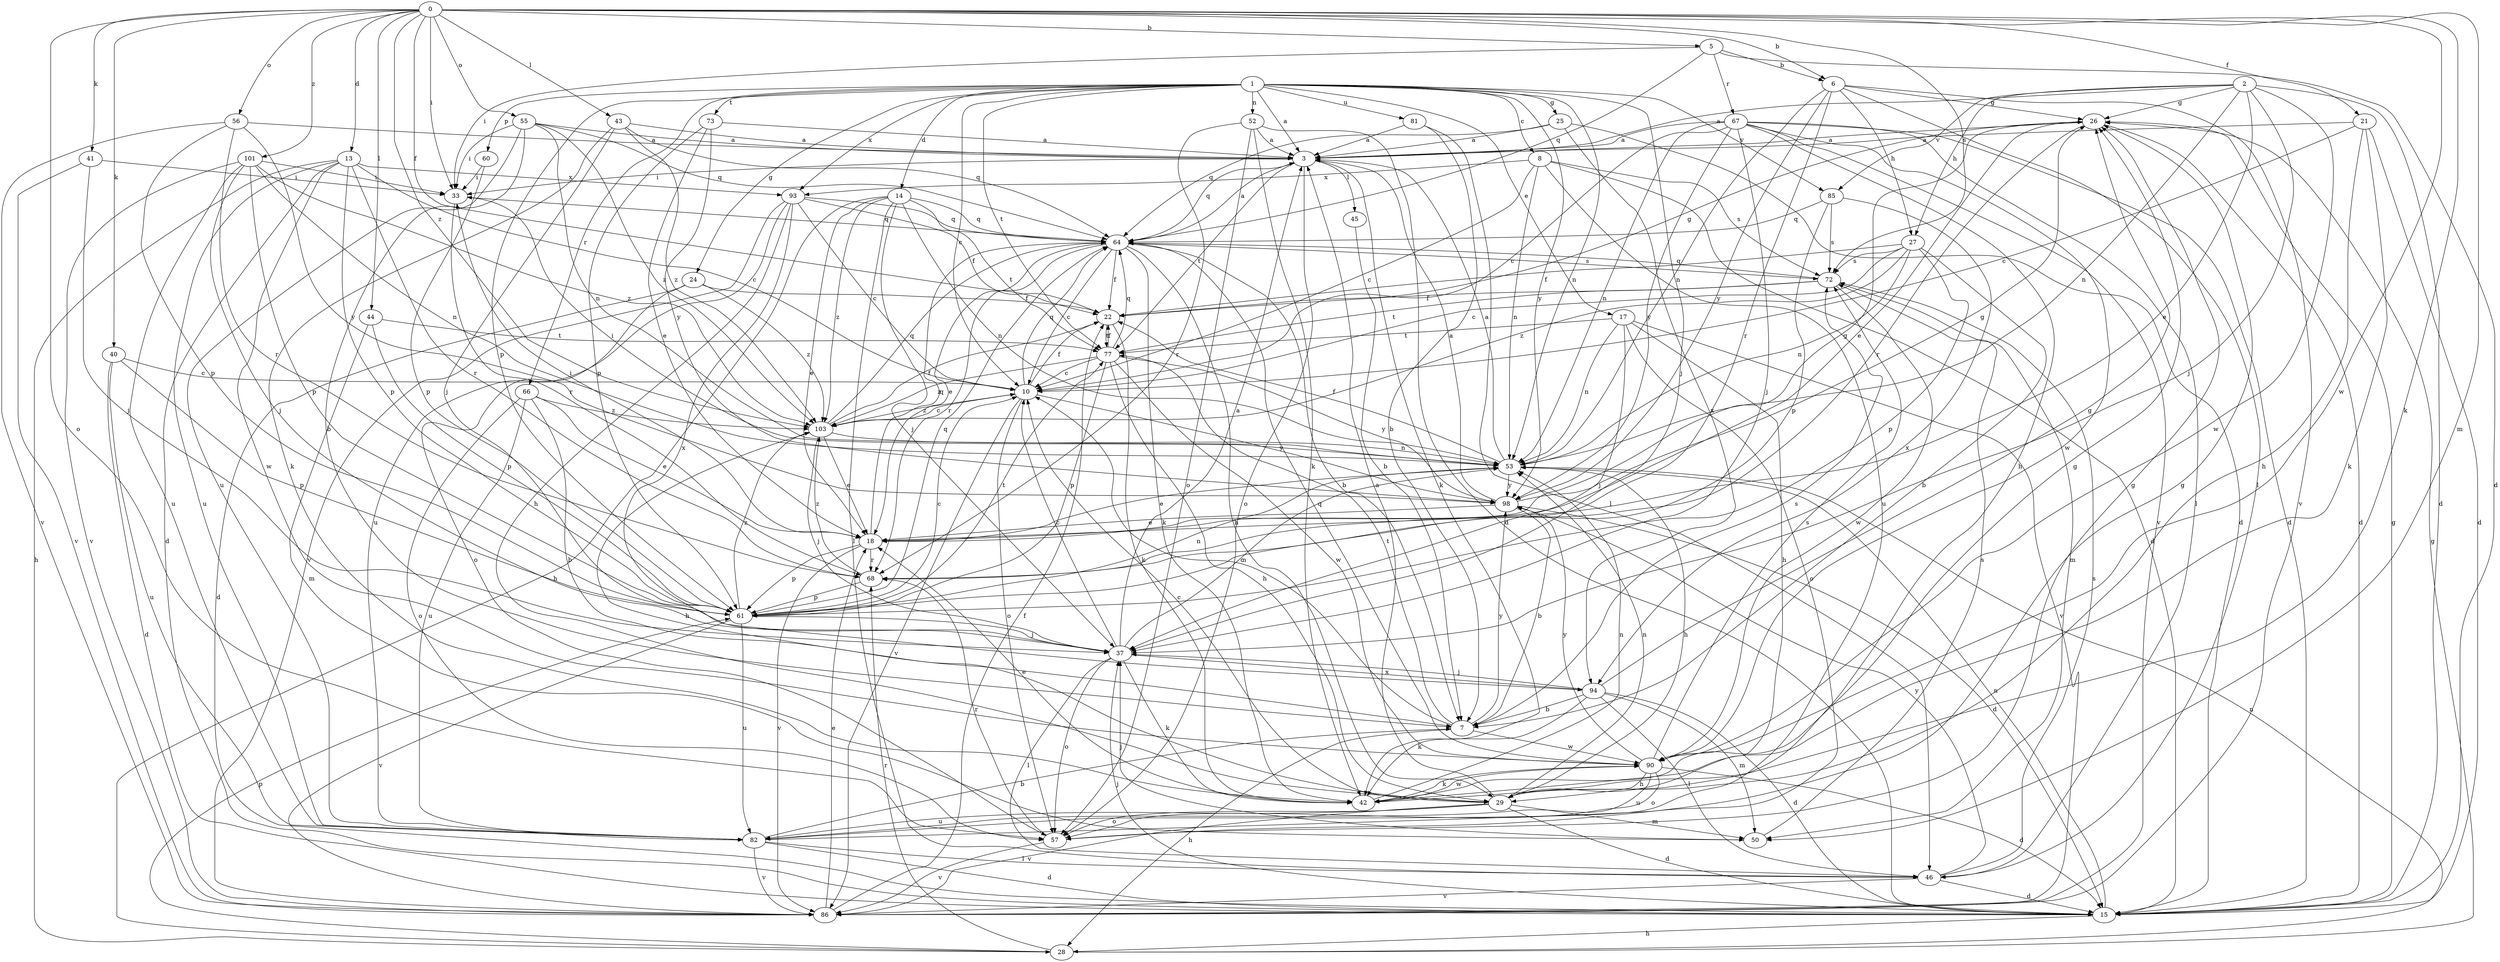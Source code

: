 strict digraph  {
0;
1;
2;
3;
5;
6;
7;
8;
10;
13;
14;
15;
17;
18;
21;
22;
24;
25;
26;
27;
28;
29;
33;
37;
40;
41;
42;
43;
44;
45;
46;
50;
52;
53;
55;
56;
57;
60;
61;
64;
66;
67;
68;
72;
73;
77;
81;
82;
85;
86;
90;
93;
94;
98;
101;
103;
0 -> 5  [label=b];
0 -> 6  [label=b];
0 -> 13  [label=d];
0 -> 21  [label=f];
0 -> 22  [label=f];
0 -> 33  [label=i];
0 -> 40  [label=k];
0 -> 41  [label=k];
0 -> 42  [label=k];
0 -> 43  [label=l];
0 -> 44  [label=l];
0 -> 50  [label=m];
0 -> 55  [label=o];
0 -> 56  [label=o];
0 -> 57  [label=o];
0 -> 72  [label=s];
0 -> 90  [label=w];
0 -> 101  [label=z];
0 -> 103  [label=z];
1 -> 3  [label=a];
1 -> 8  [label=c];
1 -> 10  [label=c];
1 -> 14  [label=d];
1 -> 17  [label=e];
1 -> 24  [label=g];
1 -> 25  [label=g];
1 -> 37  [label=j];
1 -> 52  [label=n];
1 -> 53  [label=n];
1 -> 60  [label=p];
1 -> 61  [label=p];
1 -> 66  [label=r];
1 -> 73  [label=t];
1 -> 77  [label=t];
1 -> 81  [label=u];
1 -> 85  [label=v];
1 -> 93  [label=x];
1 -> 98  [label=y];
2 -> 3  [label=a];
2 -> 15  [label=d];
2 -> 18  [label=e];
2 -> 26  [label=g];
2 -> 27  [label=h];
2 -> 37  [label=j];
2 -> 53  [label=n];
2 -> 85  [label=v];
2 -> 90  [label=w];
3 -> 33  [label=i];
3 -> 42  [label=k];
3 -> 45  [label=l];
3 -> 57  [label=o];
3 -> 64  [label=q];
3 -> 77  [label=t];
5 -> 6  [label=b];
5 -> 15  [label=d];
5 -> 33  [label=i];
5 -> 64  [label=q];
5 -> 67  [label=r];
6 -> 26  [label=g];
6 -> 27  [label=h];
6 -> 46  [label=l];
6 -> 53  [label=n];
6 -> 68  [label=r];
6 -> 86  [label=v];
6 -> 98  [label=y];
7 -> 10  [label=c];
7 -> 28  [label=h];
7 -> 72  [label=s];
7 -> 77  [label=t];
7 -> 90  [label=w];
7 -> 98  [label=y];
8 -> 10  [label=c];
8 -> 15  [label=d];
8 -> 53  [label=n];
8 -> 72  [label=s];
8 -> 82  [label=u];
8 -> 93  [label=x];
10 -> 22  [label=f];
10 -> 57  [label=o];
10 -> 64  [label=q];
10 -> 86  [label=v];
10 -> 98  [label=y];
10 -> 103  [label=z];
13 -> 10  [label=c];
13 -> 15  [label=d];
13 -> 28  [label=h];
13 -> 61  [label=p];
13 -> 68  [label=r];
13 -> 82  [label=u];
13 -> 90  [label=w];
13 -> 93  [label=x];
14 -> 18  [label=e];
14 -> 28  [label=h];
14 -> 37  [label=j];
14 -> 46  [label=l];
14 -> 53  [label=n];
14 -> 64  [label=q];
14 -> 77  [label=t];
14 -> 103  [label=z];
15 -> 26  [label=g];
15 -> 28  [label=h];
15 -> 37  [label=j];
15 -> 53  [label=n];
17 -> 29  [label=h];
17 -> 37  [label=j];
17 -> 53  [label=n];
17 -> 57  [label=o];
17 -> 77  [label=t];
17 -> 86  [label=v];
18 -> 26  [label=g];
18 -> 33  [label=i];
18 -> 61  [label=p];
18 -> 64  [label=q];
18 -> 68  [label=r];
18 -> 86  [label=v];
21 -> 3  [label=a];
21 -> 10  [label=c];
21 -> 15  [label=d];
21 -> 29  [label=h];
21 -> 42  [label=k];
22 -> 26  [label=g];
22 -> 42  [label=k];
22 -> 77  [label=t];
24 -> 15  [label=d];
24 -> 22  [label=f];
24 -> 57  [label=o];
24 -> 103  [label=z];
25 -> 3  [label=a];
25 -> 15  [label=d];
25 -> 64  [label=q];
25 -> 94  [label=x];
26 -> 3  [label=a];
26 -> 15  [label=d];
26 -> 18  [label=e];
26 -> 68  [label=r];
27 -> 7  [label=b];
27 -> 10  [label=c];
27 -> 22  [label=f];
27 -> 53  [label=n];
27 -> 61  [label=p];
27 -> 72  [label=s];
27 -> 103  [label=z];
28 -> 26  [label=g];
28 -> 53  [label=n];
28 -> 61  [label=p];
28 -> 68  [label=r];
29 -> 3  [label=a];
29 -> 10  [label=c];
29 -> 15  [label=d];
29 -> 50  [label=m];
29 -> 53  [label=n];
29 -> 57  [label=o];
29 -> 82  [label=u];
29 -> 86  [label=v];
33 -> 64  [label=q];
33 -> 68  [label=r];
37 -> 3  [label=a];
37 -> 10  [label=c];
37 -> 42  [label=k];
37 -> 46  [label=l];
37 -> 53  [label=n];
37 -> 57  [label=o];
37 -> 94  [label=x];
40 -> 10  [label=c];
40 -> 15  [label=d];
40 -> 61  [label=p];
40 -> 82  [label=u];
41 -> 33  [label=i];
41 -> 37  [label=j];
41 -> 86  [label=v];
42 -> 18  [label=e];
42 -> 26  [label=g];
42 -> 53  [label=n];
42 -> 90  [label=w];
43 -> 3  [label=a];
43 -> 37  [label=j];
43 -> 42  [label=k];
43 -> 64  [label=q];
43 -> 103  [label=z];
44 -> 50  [label=m];
44 -> 61  [label=p];
44 -> 77  [label=t];
45 -> 7  [label=b];
46 -> 15  [label=d];
46 -> 72  [label=s];
46 -> 86  [label=v];
46 -> 98  [label=y];
50 -> 37  [label=j];
50 -> 72  [label=s];
52 -> 3  [label=a];
52 -> 15  [label=d];
52 -> 42  [label=k];
52 -> 57  [label=o];
52 -> 68  [label=r];
53 -> 3  [label=a];
53 -> 18  [label=e];
53 -> 22  [label=f];
53 -> 29  [label=h];
53 -> 33  [label=i];
53 -> 98  [label=y];
55 -> 3  [label=a];
55 -> 7  [label=b];
55 -> 33  [label=i];
55 -> 53  [label=n];
55 -> 64  [label=q];
55 -> 82  [label=u];
55 -> 103  [label=z];
56 -> 3  [label=a];
56 -> 61  [label=p];
56 -> 68  [label=r];
56 -> 86  [label=v];
56 -> 98  [label=y];
57 -> 26  [label=g];
57 -> 68  [label=r];
57 -> 86  [label=v];
60 -> 33  [label=i];
60 -> 61  [label=p];
61 -> 10  [label=c];
61 -> 37  [label=j];
61 -> 53  [label=n];
61 -> 64  [label=q];
61 -> 77  [label=t];
61 -> 82  [label=u];
61 -> 86  [label=v];
61 -> 103  [label=z];
64 -> 3  [label=a];
64 -> 7  [label=b];
64 -> 10  [label=c];
64 -> 18  [label=e];
64 -> 22  [label=f];
64 -> 29  [label=h];
64 -> 42  [label=k];
64 -> 68  [label=r];
64 -> 72  [label=s];
66 -> 7  [label=b];
66 -> 18  [label=e];
66 -> 57  [label=o];
66 -> 82  [label=u];
66 -> 103  [label=z];
67 -> 3  [label=a];
67 -> 10  [label=c];
67 -> 15  [label=d];
67 -> 29  [label=h];
67 -> 37  [label=j];
67 -> 46  [label=l];
67 -> 53  [label=n];
67 -> 86  [label=v];
67 -> 90  [label=w];
67 -> 98  [label=y];
68 -> 61  [label=p];
68 -> 103  [label=z];
72 -> 22  [label=f];
72 -> 50  [label=m];
72 -> 64  [label=q];
72 -> 77  [label=t];
72 -> 90  [label=w];
73 -> 3  [label=a];
73 -> 18  [label=e];
73 -> 61  [label=p];
73 -> 98  [label=y];
77 -> 10  [label=c];
77 -> 22  [label=f];
77 -> 29  [label=h];
77 -> 61  [label=p];
77 -> 64  [label=q];
77 -> 90  [label=w];
77 -> 98  [label=y];
77 -> 103  [label=z];
81 -> 3  [label=a];
81 -> 7  [label=b];
81 -> 46  [label=l];
82 -> 7  [label=b];
82 -> 15  [label=d];
82 -> 26  [label=g];
82 -> 46  [label=l];
82 -> 86  [label=v];
85 -> 61  [label=p];
85 -> 64  [label=q];
85 -> 72  [label=s];
85 -> 94  [label=x];
86 -> 18  [label=e];
86 -> 22  [label=f];
90 -> 15  [label=d];
90 -> 29  [label=h];
90 -> 42  [label=k];
90 -> 57  [label=o];
90 -> 64  [label=q];
90 -> 72  [label=s];
90 -> 82  [label=u];
90 -> 98  [label=y];
93 -> 10  [label=c];
93 -> 22  [label=f];
93 -> 29  [label=h];
93 -> 64  [label=q];
93 -> 82  [label=u];
93 -> 86  [label=v];
93 -> 94  [label=x];
94 -> 7  [label=b];
94 -> 15  [label=d];
94 -> 26  [label=g];
94 -> 37  [label=j];
94 -> 42  [label=k];
94 -> 46  [label=l];
94 -> 50  [label=m];
98 -> 3  [label=a];
98 -> 7  [label=b];
98 -> 15  [label=d];
98 -> 18  [label=e];
98 -> 26  [label=g];
101 -> 33  [label=i];
101 -> 37  [label=j];
101 -> 53  [label=n];
101 -> 61  [label=p];
101 -> 82  [label=u];
101 -> 86  [label=v];
101 -> 103  [label=z];
103 -> 10  [label=c];
103 -> 18  [label=e];
103 -> 22  [label=f];
103 -> 29  [label=h];
103 -> 37  [label=j];
103 -> 53  [label=n];
103 -> 64  [label=q];
}
